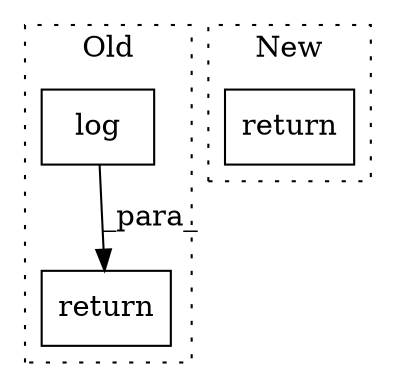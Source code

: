 digraph G {
subgraph cluster0 {
1 [label="log" a="32" s="2222,2250" l="4,1" shape="box"];
3 [label="return" a="41" s="2944" l="7" shape="box"];
label = "Old";
style="dotted";
}
subgraph cluster1 {
2 [label="return" a="41" s="2943" l="7" shape="box"];
label = "New";
style="dotted";
}
1 -> 3 [label="_para_"];
}